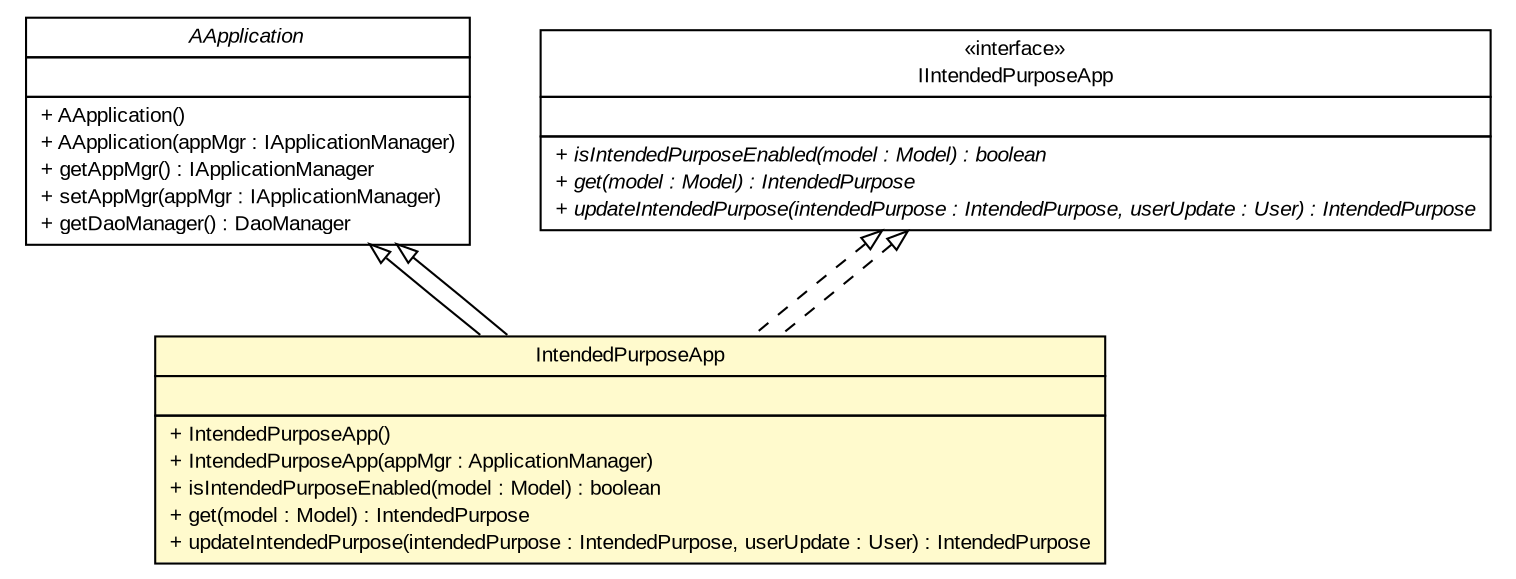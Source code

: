 #!/usr/local/bin/dot
#
# Class diagram 
# Generated by UMLGraph version R5_6-24-gf6e263 (http://www.umlgraph.org/)
#

digraph G {
	edge [fontname="arial",fontsize=10,labelfontname="arial",labelfontsize=10];
	node [fontname="arial",fontsize=10,shape=plaintext];
	nodesep=0.25;
	ranksep=0.5;
	// gov.sandia.cf.application.AApplication
	c225825 [label=<<table title="gov.sandia.cf.application.AApplication" border="0" cellborder="1" cellspacing="0" cellpadding="2" port="p" href="../AApplication.html">
		<tr><td><table border="0" cellspacing="0" cellpadding="1">
<tr><td align="center" balign="center"><font face="arial italic"> AApplication </font></td></tr>
		</table></td></tr>
		<tr><td><table border="0" cellspacing="0" cellpadding="1">
<tr><td align="left" balign="left">  </td></tr>
		</table></td></tr>
		<tr><td><table border="0" cellspacing="0" cellpadding="1">
<tr><td align="left" balign="left"> + AApplication() </td></tr>
<tr><td align="left" balign="left"> + AApplication(appMgr : IApplicationManager) </td></tr>
<tr><td align="left" balign="left"> + getAppMgr() : IApplicationManager </td></tr>
<tr><td align="left" balign="left"> + setAppMgr(appMgr : IApplicationManager) </td></tr>
<tr><td align="left" balign="left"> + getDaoManager() : DaoManager </td></tr>
		</table></td></tr>
		</table>>, URL="../AApplication.html", fontname="arial", fontcolor="black", fontsize=10.0];
	// gov.sandia.cf.application.IIntendedPurposeApp
	c225897 [label=<<table title="gov.sandia.cf.application.IIntendedPurposeApp" border="0" cellborder="1" cellspacing="0" cellpadding="2" port="p" href="../IIntendedPurposeApp.html">
		<tr><td><table border="0" cellspacing="0" cellpadding="1">
<tr><td align="center" balign="center"> &#171;interface&#187; </td></tr>
<tr><td align="center" balign="center"> IIntendedPurposeApp </td></tr>
		</table></td></tr>
		<tr><td><table border="0" cellspacing="0" cellpadding="1">
<tr><td align="left" balign="left">  </td></tr>
		</table></td></tr>
		<tr><td><table border="0" cellspacing="0" cellpadding="1">
<tr><td align="left" balign="left"><font face="arial italic" point-size="10.0"> + isIntendedPurposeEnabled(model : Model) : boolean </font></td></tr>
<tr><td align="left" balign="left"><font face="arial italic" point-size="10.0"> + get(model : Model) : IntendedPurpose </font></td></tr>
<tr><td align="left" balign="left"><font face="arial italic" point-size="10.0"> + updateIntendedPurpose(intendedPurpose : IntendedPurpose, userUpdate : User) : IntendedPurpose </font></td></tr>
		</table></td></tr>
		</table>>, URL="../IIntendedPurposeApp.html", fontname="arial", fontcolor="black", fontsize=10.0];
	// gov.sandia.cf.application.impl.IntendedPurposeApp
	c225910 [label=<<table title="gov.sandia.cf.application.impl.IntendedPurposeApp" border="0" cellborder="1" cellspacing="0" cellpadding="2" port="p" bgcolor="lemonChiffon" href="./IntendedPurposeApp.html">
		<tr><td><table border="0" cellspacing="0" cellpadding="1">
<tr><td align="center" balign="center"> IntendedPurposeApp </td></tr>
		</table></td></tr>
		<tr><td><table border="0" cellspacing="0" cellpadding="1">
<tr><td align="left" balign="left">  </td></tr>
		</table></td></tr>
		<tr><td><table border="0" cellspacing="0" cellpadding="1">
<tr><td align="left" balign="left"> + IntendedPurposeApp() </td></tr>
<tr><td align="left" balign="left"> + IntendedPurposeApp(appMgr : ApplicationManager) </td></tr>
<tr><td align="left" balign="left"> + isIntendedPurposeEnabled(model : Model) : boolean </td></tr>
<tr><td align="left" balign="left"> + get(model : Model) : IntendedPurpose </td></tr>
<tr><td align="left" balign="left"> + updateIntendedPurpose(intendedPurpose : IntendedPurpose, userUpdate : User) : IntendedPurpose </td></tr>
		</table></td></tr>
		</table>>, URL="./IntendedPurposeApp.html", fontname="arial", fontcolor="black", fontsize=10.0];
	//gov.sandia.cf.application.impl.IntendedPurposeApp extends gov.sandia.cf.application.AApplication
	c225825:p -> c225910:p [dir=back,arrowtail=empty];
	//gov.sandia.cf.application.impl.IntendedPurposeApp implements gov.sandia.cf.application.IIntendedPurposeApp
	c225897:p -> c225910:p [dir=back,arrowtail=empty,style=dashed];
	//gov.sandia.cf.application.impl.IntendedPurposeApp extends gov.sandia.cf.application.AApplication
	c225825:p -> c225910:p [dir=back,arrowtail=empty];
	//gov.sandia.cf.application.impl.IntendedPurposeApp implements gov.sandia.cf.application.IIntendedPurposeApp
	c225897:p -> c225910:p [dir=back,arrowtail=empty,style=dashed];
}

